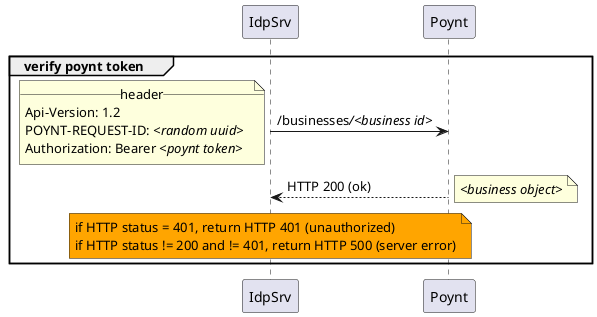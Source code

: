 @startuml
group verify poynt token
	IdpSrv -> Poynt : /businesses///<business id>//
		note left
			__header__
			Api-Version: 1.2
			POYNT-REQUEST-ID: //<random uuid>//
			Authorization: Bearer //<poynt token>//
		end note

	Poynt --> IdpSrv : HTTP 200 (ok)
		note right
			//<business object>//
		end note

	note over IdpSrv #Orange
		if HTTP status = 401, return HTTP 401 (unauthorized)
		if HTTP status != 200 and != 401, return HTTP 500 (server error)
	end note
end
@enduml